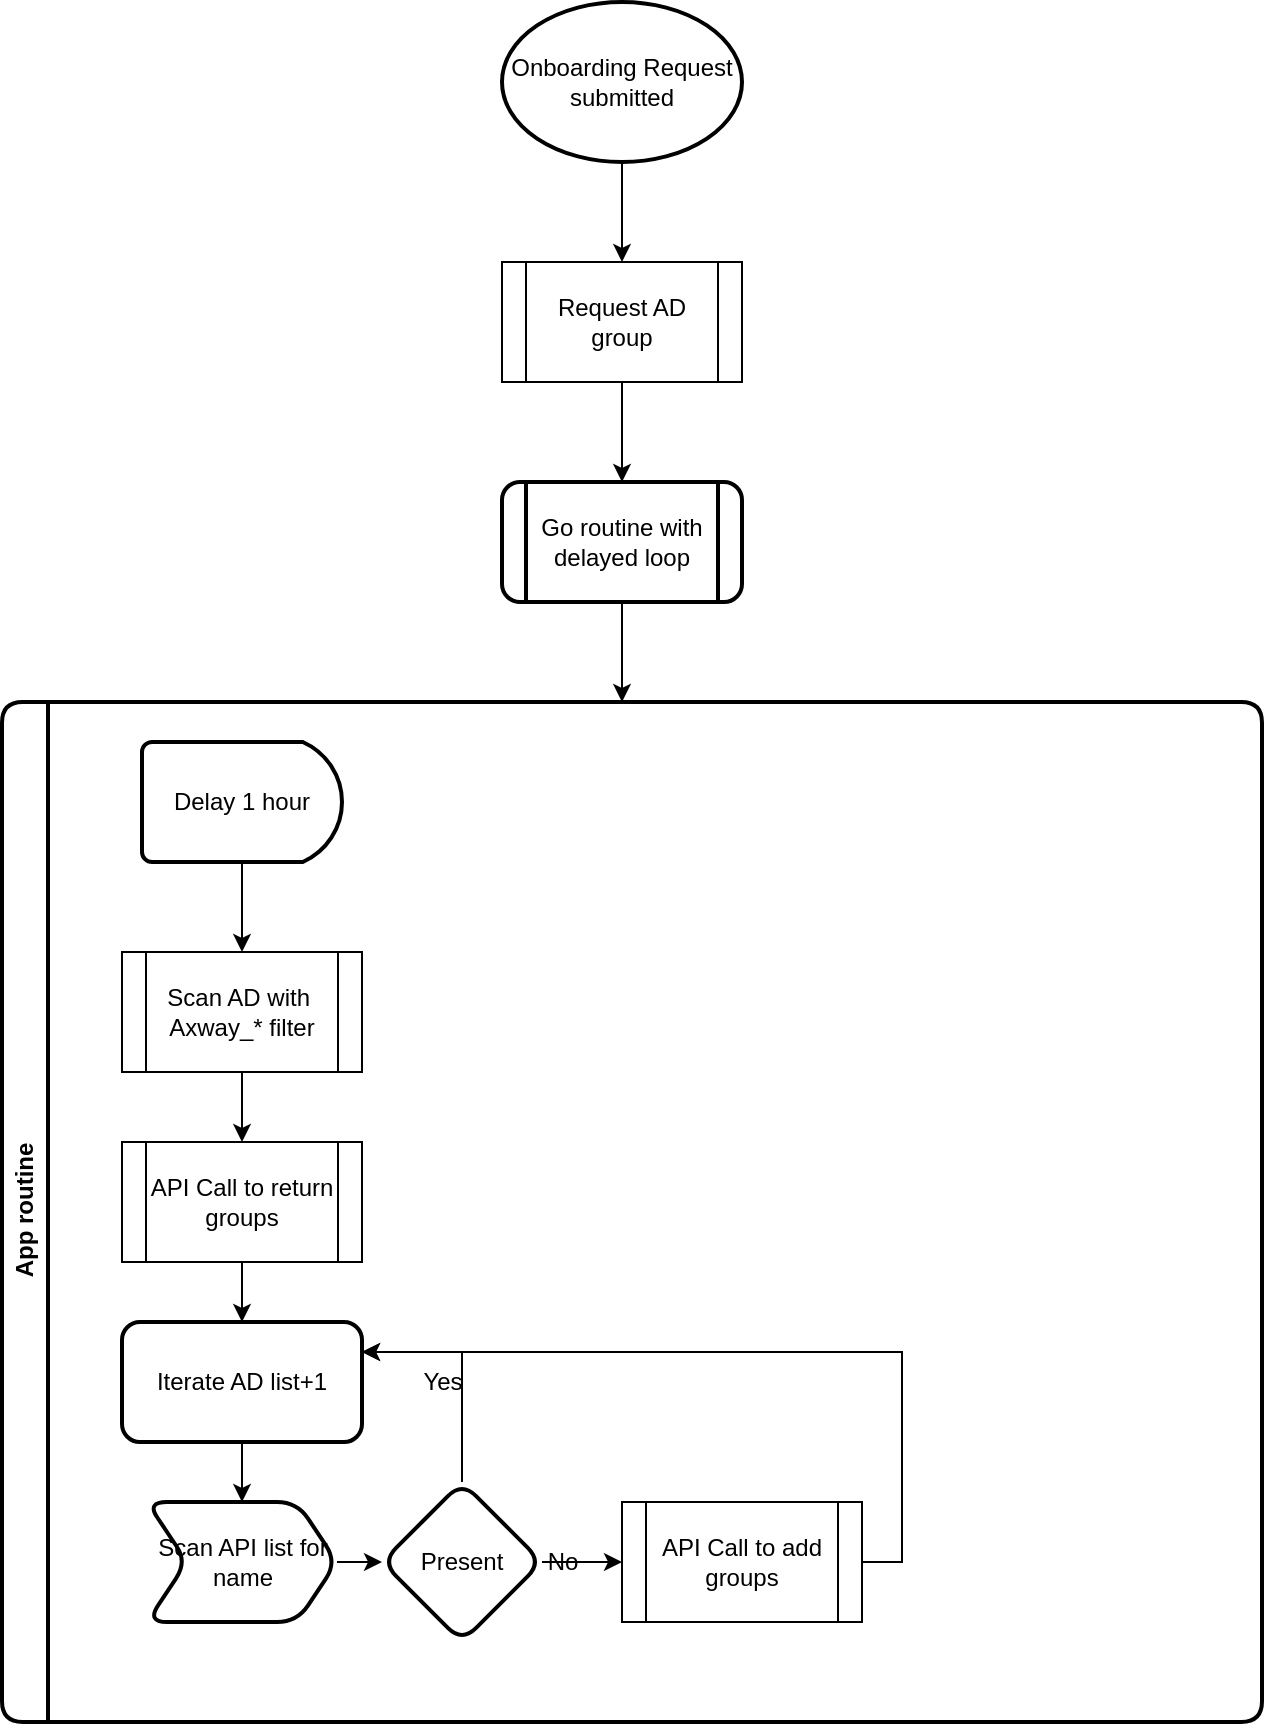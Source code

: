 <mxfile version="15.4.0" type="device" pages="4"><diagram id="50_rGVEiKm5uYiEjGBWM" name="Organization Creation"><mxGraphModel dx="1106" dy="1003" grid="1" gridSize="10" guides="1" tooltips="1" connect="1" arrows="1" fold="1" page="1" pageScale="1" pageWidth="850" pageHeight="1100" math="0" shadow="0"><root><mxCell id="0"/><mxCell id="1" parent="0"/><mxCell id="21Mqk3YyMTukPTeabXtq-32" value="" style="edgeStyle=orthogonalEdgeStyle;rounded=0;orthogonalLoop=1;jettySize=auto;html=1;" parent="1" source="21Mqk3YyMTukPTeabXtq-1" edge="1"><mxGeometry relative="1" as="geometry"><mxPoint x="430" y="290" as="targetPoint"/></mxGeometry></mxCell><mxCell id="21Mqk3YyMTukPTeabXtq-1" value="Request AD group" style="shape=process;whiteSpace=wrap;html=1;backgroundOutline=1;" parent="1" vertex="1"><mxGeometry x="370" y="180" width="120" height="60" as="geometry"/></mxCell><mxCell id="21Mqk3YyMTukPTeabXtq-3" value="" style="edgeStyle=orthogonalEdgeStyle;rounded=0;orthogonalLoop=1;jettySize=auto;html=1;" parent="1" source="21Mqk3YyMTukPTeabXtq-2" target="21Mqk3YyMTukPTeabXtq-1" edge="1"><mxGeometry relative="1" as="geometry"/></mxCell><mxCell id="21Mqk3YyMTukPTeabXtq-2" value="Onboarding Request submitted" style="ellipse;whiteSpace=wrap;html=1;rounded=1;strokeWidth=2;" parent="1" vertex="1"><mxGeometry x="370" y="50" width="120" height="80" as="geometry"/></mxCell><mxCell id="21Mqk3YyMTukPTeabXtq-33" style="edgeStyle=orthogonalEdgeStyle;rounded=0;orthogonalLoop=1;jettySize=auto;html=1;exitX=0.5;exitY=1;exitDx=0;exitDy=0;" parent="1" source="21Mqk3YyMTukPTeabXtq-4" edge="1"><mxGeometry relative="1" as="geometry"><mxPoint x="430" y="400" as="targetPoint"/></mxGeometry></mxCell><mxCell id="21Mqk3YyMTukPTeabXtq-4" value="Go routine with delayed loop" style="shape=process;whiteSpace=wrap;html=1;backgroundOutline=1;rounded=1;strokeWidth=2;" parent="1" vertex="1"><mxGeometry x="370" y="290" width="120" height="60" as="geometry"/></mxCell><mxCell id="21Mqk3YyMTukPTeabXtq-6" value="App routine" style="swimlane;horizontal=0;rounded=1;strokeWidth=2;html=1;" parent="1" vertex="1"><mxGeometry x="120" y="400" width="630" height="510" as="geometry"/></mxCell><mxCell id="21Mqk3YyMTukPTeabXtq-26" value="" style="edgeStyle=orthogonalEdgeStyle;rounded=0;orthogonalLoop=1;jettySize=auto;html=1;" parent="21Mqk3YyMTukPTeabXtq-6" source="21Mqk3YyMTukPTeabXtq-7" target="21Mqk3YyMTukPTeabXtq-10" edge="1"><mxGeometry relative="1" as="geometry"/></mxCell><mxCell id="21Mqk3YyMTukPTeabXtq-7" value="Delay 1 hour" style="strokeWidth=2;html=1;shape=mxgraph.flowchart.delay;whiteSpace=wrap;rounded=1;" parent="21Mqk3YyMTukPTeabXtq-6" vertex="1"><mxGeometry x="70" y="20" width="100" height="60" as="geometry"/></mxCell><mxCell id="21Mqk3YyMTukPTeabXtq-27" value="" style="edgeStyle=orthogonalEdgeStyle;rounded=0;orthogonalLoop=1;jettySize=auto;html=1;" parent="21Mqk3YyMTukPTeabXtq-6" source="21Mqk3YyMTukPTeabXtq-10" target="21Mqk3YyMTukPTeabXtq-11" edge="1"><mxGeometry relative="1" as="geometry"/></mxCell><mxCell id="21Mqk3YyMTukPTeabXtq-10" value="Scan AD with&amp;nbsp;&lt;br&gt;Axway_* filter" style="shape=process;whiteSpace=wrap;html=1;backgroundOutline=1;" parent="21Mqk3YyMTukPTeabXtq-6" vertex="1"><mxGeometry x="60" y="125" width="120" height="60" as="geometry"/></mxCell><mxCell id="21Mqk3YyMTukPTeabXtq-28" value="" style="edgeStyle=orthogonalEdgeStyle;rounded=0;orthogonalLoop=1;jettySize=auto;html=1;" parent="21Mqk3YyMTukPTeabXtq-6" source="21Mqk3YyMTukPTeabXtq-11" target="21Mqk3YyMTukPTeabXtq-13" edge="1"><mxGeometry relative="1" as="geometry"/></mxCell><mxCell id="21Mqk3YyMTukPTeabXtq-11" value="API Call to return groups" style="shape=process;whiteSpace=wrap;html=1;backgroundOutline=1;" parent="21Mqk3YyMTukPTeabXtq-6" vertex="1"><mxGeometry x="60" y="220" width="120" height="60" as="geometry"/></mxCell><mxCell id="21Mqk3YyMTukPTeabXtq-12" value="Scan API list for name" style="shape=step;perimeter=stepPerimeter;whiteSpace=wrap;html=1;fixedSize=1;rounded=1;strokeWidth=2;" parent="21Mqk3YyMTukPTeabXtq-6" vertex="1"><mxGeometry x="72.5" y="400" width="95" height="60" as="geometry"/></mxCell><mxCell id="21Mqk3YyMTukPTeabXtq-29" style="edgeStyle=orthogonalEdgeStyle;rounded=0;orthogonalLoop=1;jettySize=auto;html=1;exitX=0.5;exitY=1;exitDx=0;exitDy=0;entryX=0.5;entryY=0;entryDx=0;entryDy=0;" parent="21Mqk3YyMTukPTeabXtq-6" source="21Mqk3YyMTukPTeabXtq-13" target="21Mqk3YyMTukPTeabXtq-12" edge="1"><mxGeometry relative="1" as="geometry"/></mxCell><mxCell id="21Mqk3YyMTukPTeabXtq-13" value="Iterate AD list+1" style="rounded=1;whiteSpace=wrap;html=1;strokeWidth=2;" parent="21Mqk3YyMTukPTeabXtq-6" vertex="1"><mxGeometry x="60" y="310" width="120" height="60" as="geometry"/></mxCell><mxCell id="21Mqk3YyMTukPTeabXtq-17" style="edgeStyle=orthogonalEdgeStyle;rounded=0;orthogonalLoop=1;jettySize=auto;html=1;exitX=0.5;exitY=0;exitDx=0;exitDy=0;entryX=1;entryY=0.25;entryDx=0;entryDy=0;" parent="21Mqk3YyMTukPTeabXtq-6" source="21Mqk3YyMTukPTeabXtq-16" target="21Mqk3YyMTukPTeabXtq-13" edge="1"><mxGeometry relative="1" as="geometry"/></mxCell><mxCell id="21Mqk3YyMTukPTeabXtq-24" value="" style="edgeStyle=orthogonalEdgeStyle;rounded=0;orthogonalLoop=1;jettySize=auto;html=1;" parent="21Mqk3YyMTukPTeabXtq-6" source="21Mqk3YyMTukPTeabXtq-16" target="21Mqk3YyMTukPTeabXtq-20" edge="1"><mxGeometry relative="1" as="geometry"/></mxCell><mxCell id="21Mqk3YyMTukPTeabXtq-16" value="Present" style="rhombus;whiteSpace=wrap;html=1;rounded=1;strokeWidth=2;" parent="21Mqk3YyMTukPTeabXtq-6" vertex="1"><mxGeometry x="190" y="390" width="80" height="80" as="geometry"/></mxCell><mxCell id="21Mqk3YyMTukPTeabXtq-23" style="edgeStyle=orthogonalEdgeStyle;rounded=0;orthogonalLoop=1;jettySize=auto;html=1;exitX=1;exitY=0.5;exitDx=0;exitDy=0;entryX=1;entryY=0.25;entryDx=0;entryDy=0;" parent="21Mqk3YyMTukPTeabXtq-6" source="21Mqk3YyMTukPTeabXtq-20" target="21Mqk3YyMTukPTeabXtq-13" edge="1"><mxGeometry relative="1" as="geometry"/></mxCell><mxCell id="21Mqk3YyMTukPTeabXtq-20" value="API Call to add groups" style="shape=process;whiteSpace=wrap;html=1;backgroundOutline=1;" parent="21Mqk3YyMTukPTeabXtq-6" vertex="1"><mxGeometry x="310" y="400" width="120" height="60" as="geometry"/></mxCell><mxCell id="21Mqk3YyMTukPTeabXtq-18" value="Yes" style="text;html=1;align=center;verticalAlign=middle;resizable=0;points=[];autosize=1;strokeColor=none;fillColor=none;" parent="21Mqk3YyMTukPTeabXtq-6" vertex="1"><mxGeometry x="200" y="330" width="40" height="20" as="geometry"/></mxCell><mxCell id="21Mqk3YyMTukPTeabXtq-30" value="" style="edgeStyle=orthogonalEdgeStyle;rounded=0;orthogonalLoop=1;jettySize=auto;html=1;" parent="1" source="21Mqk3YyMTukPTeabXtq-12" edge="1"><mxGeometry relative="1" as="geometry"><mxPoint x="310" y="830" as="targetPoint"/></mxGeometry></mxCell><mxCell id="21Mqk3YyMTukPTeabXtq-31" value="No" style="text;html=1;align=center;verticalAlign=middle;resizable=0;points=[];autosize=1;strokeColor=none;fillColor=none;" parent="1" vertex="1"><mxGeometry x="385" y="820" width="30" height="20" as="geometry"/></mxCell></root></mxGraphModel></diagram><diagram id="hMRxXClyPCfuDPw358Ve" name="Producer Creation"><mxGraphModel dx="1106" dy="1003" grid="1" gridSize="10" guides="1" tooltips="1" connect="1" arrows="1" fold="1" page="1" pageScale="1" pageWidth="850" pageHeight="1100" math="0" shadow="0"><root><mxCell id="Siz-k5vaXNlsbOJ8AOXz-0"/><mxCell id="Siz-k5vaXNlsbOJ8AOXz-1" parent="Siz-k5vaXNlsbOJ8AOXz-0"/><mxCell id="y9OW2W21cJCbiljsD_78-0" value="" style="edgeStyle=orthogonalEdgeStyle;rounded=0;orthogonalLoop=1;jettySize=auto;html=1;exitX=0.5;exitY=1;exitDx=0;exitDy=0;" parent="Siz-k5vaXNlsbOJ8AOXz-1" source="XJeDLQ6f7k1wUauOPT4I-9" target="Siz-k5vaXNlsbOJ8AOXz-5" edge="1"><mxGeometry relative="1" as="geometry"><Array as="points"><mxPoint x="450" y="200"/><mxPoint x="450" y="200"/></Array></mxGeometry></mxCell><mxCell id="XJeDLQ6f7k1wUauOPT4I-10" value="" style="edgeStyle=orthogonalEdgeStyle;rounded=0;orthogonalLoop=1;jettySize=auto;html=1;" parent="Siz-k5vaXNlsbOJ8AOXz-1" source="Siz-k5vaXNlsbOJ8AOXz-2" target="XJeDLQ6f7k1wUauOPT4I-9" edge="1"><mxGeometry relative="1" as="geometry"/></mxCell><mxCell id="Siz-k5vaXNlsbOJ8AOXz-2" value="Meet with team" style="ellipse;whiteSpace=wrap;html=1;" parent="Siz-k5vaXNlsbOJ8AOXz-1" vertex="1"><mxGeometry x="260" y="100" width="120" height="80" as="geometry"/></mxCell><mxCell id="Siz-k5vaXNlsbOJ8AOXz-17" value="" style="edgeStyle=orthogonalEdgeStyle;rounded=0;orthogonalLoop=1;jettySize=auto;html=1;" parent="Siz-k5vaXNlsbOJ8AOXz-1" source="Siz-k5vaXNlsbOJ8AOXz-5" target="Siz-k5vaXNlsbOJ8AOXz-8" edge="1"><mxGeometry relative="1" as="geometry"/></mxCell><mxCell id="Siz-k5vaXNlsbOJ8AOXz-5" value="&lt;font style=&quot;font-size: 10px&quot;&gt;Move APIs to org&lt;/font&gt;" style="html=1;strokeWidth=2;shape=manualInput;whiteSpace=wrap;rounded=1;size=26;arcSize=11;" parent="Siz-k5vaXNlsbOJ8AOXz-1" vertex="1"><mxGeometry x="360" y="260" width="130" height="80" as="geometry"/></mxCell><mxCell id="Siz-k5vaXNlsbOJ8AOXz-18" value="" style="edgeStyle=orthogonalEdgeStyle;rounded=0;orthogonalLoop=1;jettySize=auto;html=1;" parent="Siz-k5vaXNlsbOJ8AOXz-1" source="Siz-k5vaXNlsbOJ8AOXz-8" target="Siz-k5vaXNlsbOJ8AOXz-9" edge="1"><mxGeometry relative="1" as="geometry"/></mxCell><mxCell id="Siz-k5vaXNlsbOJ8AOXz-8" value="&lt;font style=&quot;font-size: 10px&quot;&gt;Rename Provider app&lt;br&gt;(Provider_&amp;lt;org_app&amp;gt;_deprecated)&lt;br&gt;&lt;/font&gt;" style="html=1;strokeWidth=2;shape=manualInput;whiteSpace=wrap;rounded=1;size=26;arcSize=11;" parent="Siz-k5vaXNlsbOJ8AOXz-1" vertex="1"><mxGeometry x="355" y="370" width="130" height="80" as="geometry"/></mxCell><mxCell id="Siz-k5vaXNlsbOJ8AOXz-19" value="" style="edgeStyle=orthogonalEdgeStyle;rounded=0;orthogonalLoop=1;jettySize=auto;html=1;" parent="Siz-k5vaXNlsbOJ8AOXz-1" source="Siz-k5vaXNlsbOJ8AOXz-9" target="Siz-k5vaXNlsbOJ8AOXz-12" edge="1"><mxGeometry relative="1" as="geometry"/></mxCell><mxCell id="Siz-k5vaXNlsbOJ8AOXz-24" style="edgeStyle=orthogonalEdgeStyle;rounded=0;orthogonalLoop=1;jettySize=auto;html=1;entryX=0.5;entryY=0;entryDx=0;entryDy=0;" parent="Siz-k5vaXNlsbOJ8AOXz-1" source="Siz-k5vaXNlsbOJ8AOXz-9" target="Siz-k5vaXNlsbOJ8AOXz-14" edge="1"><mxGeometry relative="1" as="geometry"><mxPoint x="425" y="610" as="targetPoint"/></mxGeometry></mxCell><mxCell id="Siz-k5vaXNlsbOJ8AOXz-9" value="Team knows who owns API keys?&lt;br&gt;" style="strokeWidth=2;html=1;shape=mxgraph.flowchart.decision;whiteSpace=wrap;rounded=1;" parent="Siz-k5vaXNlsbOJ8AOXz-1" vertex="1"><mxGeometry x="375" y="480" width="100" height="100" as="geometry"/></mxCell><mxCell id="Siz-k5vaXNlsbOJ8AOXz-21" value="" style="edgeStyle=orthogonalEdgeStyle;rounded=0;orthogonalLoop=1;jettySize=auto;html=1;" parent="Siz-k5vaXNlsbOJ8AOXz-1" source="Siz-k5vaXNlsbOJ8AOXz-11" target="Siz-k5vaXNlsbOJ8AOXz-13" edge="1"><mxGeometry relative="1" as="geometry"/></mxCell><mxCell id="Siz-k5vaXNlsbOJ8AOXz-11" value="Create Application" style="verticalLabelPosition=bottom;verticalAlign=top;html=1;shape=offPageConnector;rounded=0;size=0.5;strokeWidth=2;" parent="Siz-k5vaXNlsbOJ8AOXz-1" vertex="1"><mxGeometry x="690" y="500" width="60" height="60" as="geometry"/></mxCell><mxCell id="Siz-k5vaXNlsbOJ8AOXz-20" value="" style="edgeStyle=orthogonalEdgeStyle;rounded=0;orthogonalLoop=1;jettySize=auto;html=1;" parent="Siz-k5vaXNlsbOJ8AOXz-1" source="Siz-k5vaXNlsbOJ8AOXz-12" target="Siz-k5vaXNlsbOJ8AOXz-11" edge="1"><mxGeometry relative="1" as="geometry"/></mxCell><mxCell id="Siz-k5vaXNlsbOJ8AOXz-12" value="Get key from&lt;br&gt;&lt;span style=&quot;font-size: 10px&quot;&gt;(Provider_&amp;lt;org_app&amp;gt;_deprecated)&lt;/span&gt;" style="rounded=1;whiteSpace=wrap;html=1;absoluteArcSize=1;arcSize=14;strokeWidth=2;" parent="Siz-k5vaXNlsbOJ8AOXz-1" vertex="1"><mxGeometry x="530" y="480" width="100" height="100" as="geometry"/></mxCell><mxCell id="Siz-k5vaXNlsbOJ8AOXz-22" style="edgeStyle=orthogonalEdgeStyle;rounded=0;orthogonalLoop=1;jettySize=auto;html=1;exitX=0;exitY=0.5;exitDx=0;exitDy=0;exitPerimeter=0;entryX=0.5;entryY=1;entryDx=0;entryDy=0;" parent="Siz-k5vaXNlsbOJ8AOXz-1" source="Siz-k5vaXNlsbOJ8AOXz-13" target="Siz-k5vaXNlsbOJ8AOXz-12" edge="1"><mxGeometry relative="1" as="geometry"/></mxCell><mxCell id="Siz-k5vaXNlsbOJ8AOXz-23" style="edgeStyle=orthogonalEdgeStyle;rounded=0;orthogonalLoop=1;jettySize=auto;html=1;exitX=0.5;exitY=1;exitDx=0;exitDy=0;exitPerimeter=0;" parent="Siz-k5vaXNlsbOJ8AOXz-1" source="Siz-k5vaXNlsbOJ8AOXz-13" target="Siz-k5vaXNlsbOJ8AOXz-14" edge="1"><mxGeometry relative="1" as="geometry"/></mxCell><mxCell id="Siz-k5vaXNlsbOJ8AOXz-13" value="More Keys" style="strokeWidth=2;html=1;shape=mxgraph.flowchart.decision;whiteSpace=wrap;rounded=1;" parent="Siz-k5vaXNlsbOJ8AOXz-1" vertex="1"><mxGeometry x="670" y="620" width="100" height="100" as="geometry"/></mxCell><mxCell id="Siz-k5vaXNlsbOJ8AOXz-14" value="Onboard Complete" style="ellipse;whiteSpace=wrap;html=1;rounded=1;strokeWidth=2;" parent="Siz-k5vaXNlsbOJ8AOXz-1" vertex="1"><mxGeometry x="365" y="720" width="120" height="80" as="geometry"/></mxCell><mxCell id="Siz-k5vaXNlsbOJ8AOXz-25" value="No" style="text;html=1;align=center;verticalAlign=middle;resizable=0;points=[];autosize=1;strokeColor=none;fillColor=none;" parent="Siz-k5vaXNlsbOJ8AOXz-1" vertex="1"><mxGeometry x="425" y="640" width="30" height="20" as="geometry"/></mxCell><mxCell id="Siz-k5vaXNlsbOJ8AOXz-26" value="Yes" style="text;html=1;align=center;verticalAlign=middle;resizable=0;points=[];autosize=1;strokeColor=none;fillColor=none;" parent="Siz-k5vaXNlsbOJ8AOXz-1" vertex="1"><mxGeometry x="470" y="510" width="40" height="20" as="geometry"/></mxCell><mxCell id="Siz-k5vaXNlsbOJ8AOXz-27" value="Yes" style="text;html=1;align=center;verticalAlign=middle;resizable=0;points=[];autosize=1;strokeColor=none;fillColor=none;" parent="Siz-k5vaXNlsbOJ8AOXz-1" vertex="1"><mxGeometry x="610" y="650" width="40" height="20" as="geometry"/></mxCell><mxCell id="Siz-k5vaXNlsbOJ8AOXz-28" value="No" style="text;html=1;align=center;verticalAlign=middle;resizable=0;points=[];autosize=1;strokeColor=none;fillColor=none;" parent="Siz-k5vaXNlsbOJ8AOXz-1" vertex="1"><mxGeometry x="595" y="740" width="30" height="20" as="geometry"/></mxCell><mxCell id="XJeDLQ6f7k1wUauOPT4I-1" value="" style="edgeStyle=orthogonalEdgeStyle;rounded=0;orthogonalLoop=1;jettySize=auto;html=1;" parent="Siz-k5vaXNlsbOJ8AOXz-1" target="XJeDLQ6f7k1wUauOPT4I-6" edge="1"><mxGeometry relative="1" as="geometry"><mxPoint x="465" y="140" as="sourcePoint"/></mxGeometry></mxCell><mxCell id="XJeDLQ6f7k1wUauOPT4I-2" value="No" style="edgeLabel;html=1;align=center;verticalAlign=middle;resizable=0;points=[];" parent="XJeDLQ6f7k1wUauOPT4I-1" vertex="1" connectable="0"><mxGeometry x="-0.3" y="4" relative="1" as="geometry"><mxPoint as="offset"/></mxGeometry></mxCell><mxCell id="XJeDLQ6f7k1wUauOPT4I-8" value="" style="edgeStyle=orthogonalEdgeStyle;rounded=0;orthogonalLoop=1;jettySize=auto;html=1;exitX=1;exitY=0.5;exitDx=0;exitDy=0;" parent="Siz-k5vaXNlsbOJ8AOXz-1" source="XJeDLQ6f7k1wUauOPT4I-9" edge="1"><mxGeometry relative="1" as="geometry"><mxPoint x="465" y="140" as="sourcePoint"/><mxPoint x="530" y="140" as="targetPoint"/></mxGeometry></mxCell><mxCell id="XJeDLQ6f7k1wUauOPT4I-4" style="edgeStyle=orthogonalEdgeStyle;rounded=0;orthogonalLoop=1;jettySize=auto;html=1;exitX=0.5;exitY=1;exitDx=0;exitDy=0;entryX=1;entryY=0.5;entryDx=0;entryDy=0;" parent="Siz-k5vaXNlsbOJ8AOXz-1" source="XJeDLQ6f7k1wUauOPT4I-5" edge="1"><mxGeometry relative="1" as="geometry"><mxPoint x="465" y="260" as="targetPoint"/></mxGeometry></mxCell><mxCell id="XJeDLQ6f7k1wUauOPT4I-5" value="" style="verticalLabelPosition=bottom;verticalAlign=top;html=1;shape=offPageConnector;rounded=0;size=0.5;strokeWidth=2;" parent="Siz-k5vaXNlsbOJ8AOXz-1" vertex="1"><mxGeometry x="535" y="100" width="100" height="90" as="geometry"/></mxCell><mxCell id="XJeDLQ6f7k1wUauOPT4I-6" value="Organization &lt;br&gt;Creation&amp;nbsp;" style="text;html=1;align=center;verticalAlign=middle;resizable=0;points=[];autosize=1;strokeColor=none;fillColor=none;" parent="Siz-k5vaXNlsbOJ8AOXz-1" vertex="1"><mxGeometry x="545" y="125" width="80" height="30" as="geometry"/></mxCell><mxCell id="XJeDLQ6f7k1wUauOPT4I-7" value="Yes" style="text;html=1;align=center;verticalAlign=middle;resizable=0;points=[];autosize=1;strokeColor=none;fillColor=none;" parent="Siz-k5vaXNlsbOJ8AOXz-1" vertex="1"><mxGeometry x="445" y="180" width="40" height="20" as="geometry"/></mxCell><mxCell id="XJeDLQ6f7k1wUauOPT4I-9" value="Org Exist" style="rhombus;whiteSpace=wrap;html=1;rounded=1;strokeWidth=2;" parent="Siz-k5vaXNlsbOJ8AOXz-1" vertex="1"><mxGeometry x="410" y="100" width="80" height="80" as="geometry"/></mxCell><mxCell id="T0Aa_vQuMEQslVSk-Fus-0" value="&lt;font style=&quot;font-size: 10px&quot;&gt;Gather Topology info to outline&lt;/font&gt;" style="html=1;strokeWidth=2;shape=manualInput;whiteSpace=wrap;rounded=1;size=26;arcSize=11;" parent="Siz-k5vaXNlsbOJ8AOXz-1" vertex="1"><mxGeometry x="510" y="260" width="130" height="80" as="geometry"/></mxCell></root></mxGraphModel></diagram><diagram id="xNeBG88j72INWJbGPh9E" name="Create Application"><mxGraphModel dx="1103" dy="1099" grid="1" gridSize="10" guides="1" tooltips="1" connect="1" arrows="1" fold="1" page="1" pageScale="1" pageWidth="850" pageHeight="1100" math="0" shadow="0"><root><mxCell id="QUhffus9YfwAbC_pS_Uo-0"/><mxCell id="QUhffus9YfwAbC_pS_Uo-1" parent="QUhffus9YfwAbC_pS_Uo-0"/><mxCell id="FXSgPhm4-Gb5gIgtQys_-6" value="" style="edgeStyle=orthogonalEdgeStyle;rounded=0;orthogonalLoop=1;jettySize=auto;html=1;" edge="1" parent="QUhffus9YfwAbC_pS_Uo-1" source="QUhffus9YfwAbC_pS_Uo-2" target="QUhffus9YfwAbC_pS_Uo-7"><mxGeometry relative="1" as="geometry"/></mxCell><mxCell id="FXSgPhm4-Gb5gIgtQys_-11" value="" style="edgeStyle=orthogonalEdgeStyle;rounded=0;orthogonalLoop=1;jettySize=auto;html=1;" edge="1" parent="QUhffus9YfwAbC_pS_Uo-1" source="QUhffus9YfwAbC_pS_Uo-2" target="QUhffus9YfwAbC_pS_Uo-4"><mxGeometry relative="1" as="geometry"/></mxCell><mxCell id="FXSgPhm4-Gb5gIgtQys_-14" value="No" style="edgeLabel;html=1;align=center;verticalAlign=middle;resizable=0;points=[];" vertex="1" connectable="0" parent="FXSgPhm4-Gb5gIgtQys_-11"><mxGeometry x="-0.3" y="4" relative="1" as="geometry"><mxPoint as="offset"/></mxGeometry></mxCell><mxCell id="QUhffus9YfwAbC_pS_Uo-2" value="Organization Exist?" style="ellipse;whiteSpace=wrap;html=1;rounded=1;strokeWidth=2;" vertex="1" parent="QUhffus9YfwAbC_pS_Uo-1"><mxGeometry x="50" y="40" width="120" height="80" as="geometry"/></mxCell><mxCell id="FXSgPhm4-Gb5gIgtQys_-12" style="edgeStyle=orthogonalEdgeStyle;rounded=0;orthogonalLoop=1;jettySize=auto;html=1;exitX=0.5;exitY=1;exitDx=0;exitDy=0;entryX=1;entryY=0.5;entryDx=0;entryDy=0;" edge="1" parent="QUhffus9YfwAbC_pS_Uo-1" source="QUhffus9YfwAbC_pS_Uo-3" target="QUhffus9YfwAbC_pS_Uo-7"><mxGeometry relative="1" as="geometry"/></mxCell><mxCell id="QUhffus9YfwAbC_pS_Uo-3" value="" style="verticalLabelPosition=bottom;verticalAlign=top;html=1;shape=offPageConnector;rounded=0;size=0.5;strokeWidth=2;" vertex="1" parent="QUhffus9YfwAbC_pS_Uo-1"><mxGeometry x="240" y="40" width="100" height="90" as="geometry"/></mxCell><mxCell id="QUhffus9YfwAbC_pS_Uo-4" value="Organization &lt;br&gt;Creation&amp;nbsp;" style="text;html=1;align=center;verticalAlign=middle;resizable=0;points=[];autosize=1;strokeColor=none;fillColor=none;" vertex="1" parent="QUhffus9YfwAbC_pS_Uo-1"><mxGeometry x="250" y="65" width="80" height="30" as="geometry"/></mxCell><mxCell id="FXSgPhm4-Gb5gIgtQys_-7" value="" style="edgeStyle=orthogonalEdgeStyle;rounded=0;orthogonalLoop=1;jettySize=auto;html=1;" edge="1" parent="QUhffus9YfwAbC_pS_Uo-1" source="QUhffus9YfwAbC_pS_Uo-7" target="FXSgPhm4-Gb5gIgtQys_-2"><mxGeometry relative="1" as="geometry"/></mxCell><mxCell id="QUhffus9YfwAbC_pS_Uo-7" value="API Call to create App" style="shape=process;whiteSpace=wrap;html=1;backgroundOutline=1;rounded=1;strokeWidth=2;" vertex="1" parent="QUhffus9YfwAbC_pS_Uo-1"><mxGeometry x="50" y="170" width="120" height="60" as="geometry"/></mxCell><mxCell id="FXSgPhm4-Gb5gIgtQys_-9" value="" style="edgeStyle=orthogonalEdgeStyle;rounded=0;orthogonalLoop=1;jettySize=auto;html=1;" edge="1" parent="QUhffus9YfwAbC_pS_Uo-1" source="FXSgPhm4-Gb5gIgtQys_-1" target="FXSgPhm4-Gb5gIgtQys_-4"><mxGeometry relative="1" as="geometry"/></mxCell><mxCell id="FXSgPhm4-Gb5gIgtQys_-1" value="API Call to create apikey in Consumer app" style="shape=process;whiteSpace=wrap;html=1;backgroundOutline=1;rounded=1;strokeWidth=2;" vertex="1" parent="QUhffus9YfwAbC_pS_Uo-1"><mxGeometry x="50" y="360" width="120" height="60" as="geometry"/></mxCell><mxCell id="FXSgPhm4-Gb5gIgtQys_-8" value="" style="edgeStyle=orthogonalEdgeStyle;rounded=0;orthogonalLoop=1;jettySize=auto;html=1;" edge="1" parent="QUhffus9YfwAbC_pS_Uo-1" source="FXSgPhm4-Gb5gIgtQys_-2" target="FXSgPhm4-Gb5gIgtQys_-1"><mxGeometry relative="1" as="geometry"/></mxCell><mxCell id="FXSgPhm4-Gb5gIgtQys_-2" value="API Call to delete apikey in Producer App" style="shape=process;whiteSpace=wrap;html=1;backgroundOutline=1;rounded=1;strokeWidth=2;" vertex="1" parent="QUhffus9YfwAbC_pS_Uo-1"><mxGeometry x="50" y="270" width="120" height="60" as="geometry"/></mxCell><mxCell id="FXSgPhm4-Gb5gIgtQys_-10" value="" style="edgeStyle=orthogonalEdgeStyle;rounded=0;orthogonalLoop=1;jettySize=auto;html=1;" edge="1" parent="QUhffus9YfwAbC_pS_Uo-1" source="FXSgPhm4-Gb5gIgtQys_-4" target="FXSgPhm4-Gb5gIgtQys_-5"><mxGeometry relative="1" as="geometry"/></mxCell><mxCell id="FXSgPhm4-Gb5gIgtQys_-4" value="Scan Prod App for all apis&amp;nbsp;" style="rounded=1;whiteSpace=wrap;html=1;strokeWidth=2;" vertex="1" parent="QUhffus9YfwAbC_pS_Uo-1"><mxGeometry x="50" y="470" width="120" height="60" as="geometry"/></mxCell><mxCell id="FXSgPhm4-Gb5gIgtQys_-5" value="Add each API to Consumer app" style="shape=process;whiteSpace=wrap;html=1;backgroundOutline=1;rounded=1;strokeWidth=2;" vertex="1" parent="QUhffus9YfwAbC_pS_Uo-1"><mxGeometry x="50" y="580" width="120" height="60" as="geometry"/></mxCell><mxCell id="FXSgPhm4-Gb5gIgtQys_-13" value="Yes" style="text;html=1;align=center;verticalAlign=middle;resizable=0;points=[];autosize=1;strokeColor=none;fillColor=none;" vertex="1" parent="QUhffus9YfwAbC_pS_Uo-1"><mxGeometry x="100" y="130" width="40" height="20" as="geometry"/></mxCell><mxCell id="4ai3RzKEzDJzO9Erc1_7-0" value="Check if App exists" style="rounded=0;whiteSpace=wrap;html=1;strokeWidth=2;" vertex="1" parent="QUhffus9YfwAbC_pS_Uo-1"><mxGeometry x="425" y="220" width="120" height="60" as="geometry"/></mxCell></root></mxGraphModel></diagram><diagram id="aCm4BEtJBxlDYD8r_7eZ" name="Consumer Creation"><mxGraphModel dx="2066" dy="1066" grid="1" gridSize="10" guides="1" tooltips="1" connect="1" arrows="1" fold="1" page="1" pageScale="1" pageWidth="850" pageHeight="1100" math="0" shadow="0"><root><mxCell id="6tACQDfN3VSRMyzd7dVN-0"/><mxCell id="6tACQDfN3VSRMyzd7dVN-1" parent="6tACQDfN3VSRMyzd7dVN-0"/><mxCell id="6SWaG86HB-1225bSY7io-0" value="Meet with team" style="ellipse;whiteSpace=wrap;html=1;" vertex="1" parent="6tACQDfN3VSRMyzd7dVN-1"><mxGeometry x="110" y="100" width="120" height="80" as="geometry"/></mxCell><mxCell id="acLjO2szlm8cahWI-6Uu-0" value="" style="edgeStyle=orthogonalEdgeStyle;rounded=0;orthogonalLoop=1;jettySize=auto;html=1;exitX=0.5;exitY=1;exitDx=0;exitDy=0;" edge="1" parent="6tACQDfN3VSRMyzd7dVN-1" source="acLjO2szlm8cahWI-6Uu-10" target="acLjO2szlm8cahWI-6Uu-2"><mxGeometry relative="1" as="geometry"><Array as="points"><mxPoint x="300" y="200"/><mxPoint x="300" y="200"/></Array></mxGeometry></mxCell><mxCell id="acLjO2szlm8cahWI-6Uu-1" value="" style="edgeStyle=orthogonalEdgeStyle;rounded=0;orthogonalLoop=1;jettySize=auto;html=1;" edge="1" parent="6tACQDfN3VSRMyzd7dVN-1" target="acLjO2szlm8cahWI-6Uu-10"><mxGeometry relative="1" as="geometry"><mxPoint x="230" y="140" as="sourcePoint"/></mxGeometry></mxCell><mxCell id="dN7AVTIH89Ig2Ot_esda-4" value="" style="edgeStyle=orthogonalEdgeStyle;rounded=0;orthogonalLoop=1;jettySize=auto;html=1;" edge="1" parent="6tACQDfN3VSRMyzd7dVN-1" source="acLjO2szlm8cahWI-6Uu-2" target="dN7AVTIH89Ig2Ot_esda-0"><mxGeometry relative="1" as="geometry"/></mxCell><mxCell id="acLjO2szlm8cahWI-6Uu-2" value="&lt;font style=&quot;font-size: 10px&quot;&gt;Gather List of Applications&lt;/font&gt;" style="html=1;strokeWidth=2;shape=manualInput;whiteSpace=wrap;rounded=1;size=26;arcSize=11;" vertex="1" parent="6tACQDfN3VSRMyzd7dVN-1"><mxGeometry x="210" y="260" width="130" height="80" as="geometry"/></mxCell><mxCell id="acLjO2szlm8cahWI-6Uu-3" value="" style="edgeStyle=orthogonalEdgeStyle;rounded=0;orthogonalLoop=1;jettySize=auto;html=1;" edge="1" parent="6tACQDfN3VSRMyzd7dVN-1" target="acLjO2szlm8cahWI-6Uu-8"><mxGeometry relative="1" as="geometry"><mxPoint x="315" y="140" as="sourcePoint"/></mxGeometry></mxCell><mxCell id="acLjO2szlm8cahWI-6Uu-4" value="No" style="edgeLabel;html=1;align=center;verticalAlign=middle;resizable=0;points=[];" vertex="1" connectable="0" parent="acLjO2szlm8cahWI-6Uu-3"><mxGeometry x="-0.3" y="4" relative="1" as="geometry"><mxPoint as="offset"/></mxGeometry></mxCell><mxCell id="acLjO2szlm8cahWI-6Uu-5" value="" style="edgeStyle=orthogonalEdgeStyle;rounded=0;orthogonalLoop=1;jettySize=auto;html=1;exitX=1;exitY=0.5;exitDx=0;exitDy=0;" edge="1" parent="6tACQDfN3VSRMyzd7dVN-1" source="acLjO2szlm8cahWI-6Uu-10"><mxGeometry relative="1" as="geometry"><mxPoint x="315" y="140" as="sourcePoint"/><mxPoint x="380" y="140" as="targetPoint"/></mxGeometry></mxCell><mxCell id="acLjO2szlm8cahWI-6Uu-6" style="edgeStyle=orthogonalEdgeStyle;rounded=0;orthogonalLoop=1;jettySize=auto;html=1;exitX=0.5;exitY=1;exitDx=0;exitDy=0;entryX=1;entryY=0.5;entryDx=0;entryDy=0;" edge="1" parent="6tACQDfN3VSRMyzd7dVN-1" source="acLjO2szlm8cahWI-6Uu-7"><mxGeometry relative="1" as="geometry"><mxPoint x="315" y="260" as="targetPoint"/></mxGeometry></mxCell><mxCell id="acLjO2szlm8cahWI-6Uu-7" value="" style="verticalLabelPosition=bottom;verticalAlign=top;html=1;shape=offPageConnector;rounded=0;size=0.5;strokeWidth=2;" vertex="1" parent="6tACQDfN3VSRMyzd7dVN-1"><mxGeometry x="385" y="100" width="100" height="90" as="geometry"/></mxCell><mxCell id="acLjO2szlm8cahWI-6Uu-8" value="Organization &lt;br&gt;Creation&amp;nbsp;" style="text;html=1;align=center;verticalAlign=middle;resizable=0;points=[];autosize=1;strokeColor=none;fillColor=none;" vertex="1" parent="6tACQDfN3VSRMyzd7dVN-1"><mxGeometry x="395" y="125" width="80" height="30" as="geometry"/></mxCell><mxCell id="acLjO2szlm8cahWI-6Uu-9" value="Yes" style="text;html=1;align=center;verticalAlign=middle;resizable=0;points=[];autosize=1;strokeColor=none;fillColor=none;" vertex="1" parent="6tACQDfN3VSRMyzd7dVN-1"><mxGeometry x="295" y="180" width="40" height="20" as="geometry"/></mxCell><mxCell id="acLjO2szlm8cahWI-6Uu-10" value="Org Exist" style="rhombus;whiteSpace=wrap;html=1;rounded=1;strokeWidth=2;" vertex="1" parent="6tACQDfN3VSRMyzd7dVN-1"><mxGeometry x="260" y="100" width="80" height="80" as="geometry"/></mxCell><mxCell id="dN7AVTIH89Ig2Ot_esda-5" value="" style="edgeStyle=orthogonalEdgeStyle;rounded=0;orthogonalLoop=1;jettySize=auto;html=1;" edge="1" parent="6tACQDfN3VSRMyzd7dVN-1" source="dN7AVTIH89Ig2Ot_esda-0" target="dN7AVTIH89Ig2Ot_esda-1"><mxGeometry relative="1" as="geometry"/></mxCell><mxCell id="dN7AVTIH89Ig2Ot_esda-0" value="Process list of apps" style="shape=process;whiteSpace=wrap;html=1;backgroundOutline=1;rounded=1;strokeWidth=2;" vertex="1" parent="6tACQDfN3VSRMyzd7dVN-1"><mxGeometry x="215" y="390" width="120" height="60" as="geometry"/></mxCell><mxCell id="dN7AVTIH89Ig2Ot_esda-6" value="" style="edgeStyle=orthogonalEdgeStyle;rounded=0;orthogonalLoop=1;jettySize=auto;html=1;" edge="1" parent="6tACQDfN3VSRMyzd7dVN-1" source="dN7AVTIH89Ig2Ot_esda-1"><mxGeometry relative="1" as="geometry"><mxPoint x="570" y="420" as="targetPoint"/></mxGeometry></mxCell><mxCell id="dN7AVTIH89Ig2Ot_esda-1" value="Any Missing" style="strokeWidth=2;html=1;shape=mxgraph.flowchart.decision;whiteSpace=wrap;rounded=1;" vertex="1" parent="6tACQDfN3VSRMyzd7dVN-1"><mxGeometry x="375" y="370" width="100" height="100" as="geometry"/></mxCell><mxCell id="dN7AVTIH89Ig2Ot_esda-2" value="" style="verticalLabelPosition=bottom;verticalAlign=top;html=1;shape=offPageConnector;rounded=0;size=0.5;strokeWidth=2;" vertex="1" parent="6tACQDfN3VSRMyzd7dVN-1"><mxGeometry x="570" y="375" width="100" height="90" as="geometry"/></mxCell><mxCell id="dN7AVTIH89Ig2Ot_esda-3" value="Create Application" style="text;html=1;align=center;verticalAlign=middle;resizable=0;points=[];autosize=1;strokeColor=none;fillColor=none;" vertex="1" parent="6tACQDfN3VSRMyzd7dVN-1"><mxGeometry x="565" y="400" width="110" height="20" as="geometry"/></mxCell></root></mxGraphModel></diagram></mxfile>
